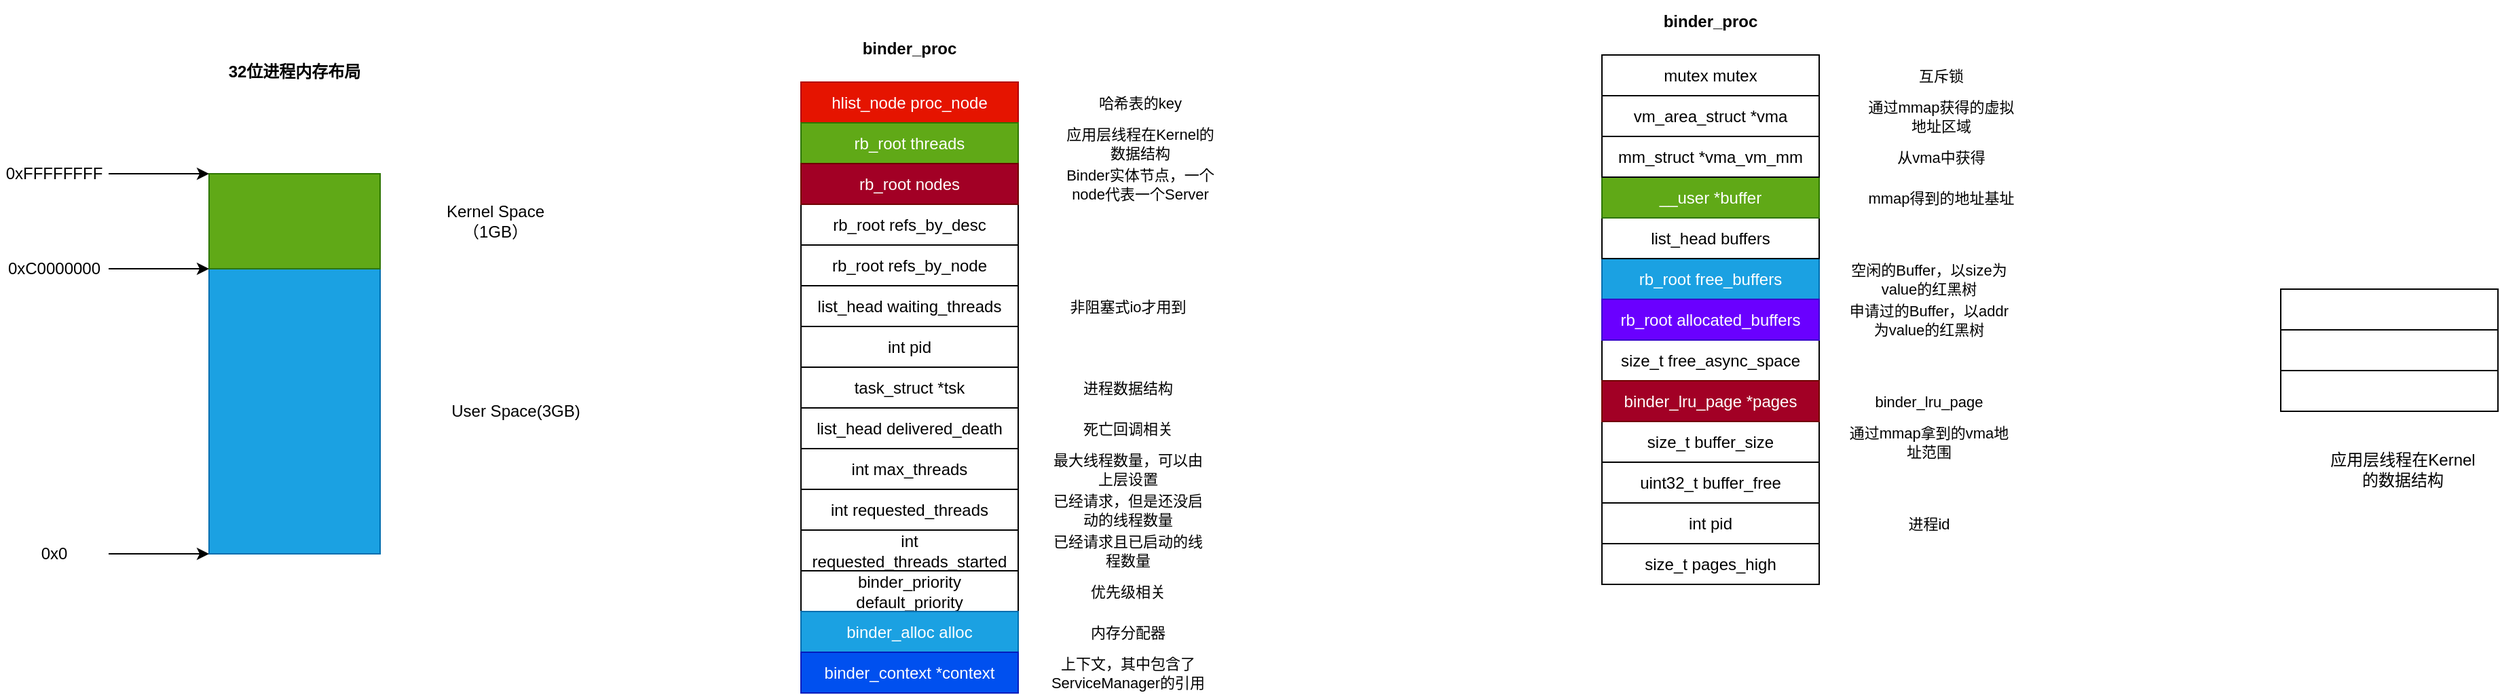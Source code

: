 <mxfile version="20.8.23" type="github">
  <diagram name="第 1 页" id="VdirA_TrU_qkNDLxWXSQ">
    <mxGraphModel dx="1562" dy="826" grid="1" gridSize="10" guides="1" tooltips="1" connect="1" arrows="1" fold="1" page="1" pageScale="1" pageWidth="827" pageHeight="1169" math="0" shadow="0">
      <root>
        <mxCell id="0" />
        <mxCell id="1" parent="0" />
        <mxCell id="vteoiXjWMdSy1sNOXZ3i-1" value="" style="rounded=0;whiteSpace=wrap;html=1;fillColor=#1ba1e2;fontColor=#ffffff;strokeColor=#006EAF;" parent="1" vertex="1">
          <mxGeometry x="294" y="290" width="126" height="210" as="geometry" />
        </mxCell>
        <mxCell id="vteoiXjWMdSy1sNOXZ3i-6" value="" style="rounded=0;whiteSpace=wrap;html=1;fillColor=#60a917;strokeColor=#2D7600;fontColor=#ffffff;" parent="1" vertex="1">
          <mxGeometry x="294" y="220" width="126" height="70" as="geometry" />
        </mxCell>
        <mxCell id="vteoiXjWMdSy1sNOXZ3i-7" value="0x0" style="text;html=1;strokeColor=none;fillColor=none;align=center;verticalAlign=middle;whiteSpace=wrap;rounded=0;" parent="1" vertex="1">
          <mxGeometry x="140" y="485" width="80" height="30" as="geometry" />
        </mxCell>
        <mxCell id="vteoiXjWMdSy1sNOXZ3i-8" value="0xFFFFFFFF" style="text;html=1;strokeColor=none;fillColor=none;align=center;verticalAlign=middle;whiteSpace=wrap;rounded=0;" parent="1" vertex="1">
          <mxGeometry x="140" y="205" width="80" height="30" as="geometry" />
        </mxCell>
        <mxCell id="vteoiXjWMdSy1sNOXZ3i-9" value="0xC0000000" style="text;html=1;strokeColor=none;fillColor=none;align=center;verticalAlign=middle;whiteSpace=wrap;rounded=0;" parent="1" vertex="1">
          <mxGeometry x="140" y="275" width="80" height="30" as="geometry" />
        </mxCell>
        <mxCell id="vteoiXjWMdSy1sNOXZ3i-11" value="" style="endArrow=classic;html=1;rounded=0;entryX=0;entryY=0;entryDx=0;entryDy=0;exitX=1;exitY=0.5;exitDx=0;exitDy=0;" parent="1" source="vteoiXjWMdSy1sNOXZ3i-8" target="vteoiXjWMdSy1sNOXZ3i-6" edge="1">
          <mxGeometry width="50" height="50" relative="1" as="geometry">
            <mxPoint x="240" y="270" as="sourcePoint" />
            <mxPoint x="290" y="220" as="targetPoint" />
          </mxGeometry>
        </mxCell>
        <mxCell id="vteoiXjWMdSy1sNOXZ3i-12" value="" style="endArrow=classic;html=1;rounded=0;entryX=0;entryY=1;entryDx=0;entryDy=0;exitX=1;exitY=0.5;exitDx=0;exitDy=0;" parent="1" source="vteoiXjWMdSy1sNOXZ3i-9" target="vteoiXjWMdSy1sNOXZ3i-6" edge="1">
          <mxGeometry width="50" height="50" relative="1" as="geometry">
            <mxPoint x="170" y="370" as="sourcePoint" />
            <mxPoint x="220" y="320" as="targetPoint" />
          </mxGeometry>
        </mxCell>
        <mxCell id="vteoiXjWMdSy1sNOXZ3i-13" value="" style="endArrow=classic;html=1;rounded=0;entryX=0;entryY=1;entryDx=0;entryDy=0;exitX=1;exitY=0.5;exitDx=0;exitDy=0;" parent="1" source="vteoiXjWMdSy1sNOXZ3i-7" target="vteoiXjWMdSy1sNOXZ3i-1" edge="1">
          <mxGeometry width="50" height="50" relative="1" as="geometry">
            <mxPoint x="230" y="300" as="sourcePoint" />
            <mxPoint x="304" y="300" as="targetPoint" />
          </mxGeometry>
        </mxCell>
        <mxCell id="vteoiXjWMdSy1sNOXZ3i-14" value="Kernel Space（1GB）" style="text;html=1;strokeColor=none;fillColor=none;align=center;verticalAlign=middle;whiteSpace=wrap;rounded=0;" parent="1" vertex="1">
          <mxGeometry x="460" y="240" width="90" height="30" as="geometry" />
        </mxCell>
        <mxCell id="vteoiXjWMdSy1sNOXZ3i-15" value="User Space(3GB)" style="text;html=1;strokeColor=none;fillColor=none;align=center;verticalAlign=middle;whiteSpace=wrap;rounded=0;" parent="1" vertex="1">
          <mxGeometry x="460" y="380" width="120" height="30" as="geometry" />
        </mxCell>
        <mxCell id="vteoiXjWMdSy1sNOXZ3i-16" value="32位进程内存布局" style="text;html=1;strokeColor=none;fillColor=none;align=center;verticalAlign=middle;whiteSpace=wrap;rounded=0;fontStyle=1" parent="1" vertex="1">
          <mxGeometry x="304" y="130" width="106" height="30" as="geometry" />
        </mxCell>
        <mxCell id="vteoiXjWMdSy1sNOXZ3i-18" value="hlist_node proc_node" style="rounded=0;whiteSpace=wrap;html=1;fillColor=#e51400;fontColor=#ffffff;strokeColor=#B20000;" parent="1" vertex="1">
          <mxGeometry x="730" y="152.5" width="160" height="30" as="geometry" />
        </mxCell>
        <mxCell id="vteoiXjWMdSy1sNOXZ3i-19" value="rb_root threads" style="rounded=0;whiteSpace=wrap;html=1;fillColor=#60a917;fontColor=#ffffff;strokeColor=#2D7600;" parent="1" vertex="1">
          <mxGeometry x="730" y="182.5" width="160" height="30" as="geometry" />
        </mxCell>
        <mxCell id="vteoiXjWMdSy1sNOXZ3i-23" value="list_head waiting_threads" style="rounded=0;whiteSpace=wrap;html=1;" parent="1" vertex="1">
          <mxGeometry x="730" y="302.5" width="160" height="30" as="geometry" />
        </mxCell>
        <mxCell id="vteoiXjWMdSy1sNOXZ3i-24" value="rb_root refs_by_node" style="rounded=0;whiteSpace=wrap;html=1;" parent="1" vertex="1">
          <mxGeometry x="730" y="272.5" width="160" height="30" as="geometry" />
        </mxCell>
        <mxCell id="vteoiXjWMdSy1sNOXZ3i-25" value="rb_root refs_by_desc" style="rounded=0;whiteSpace=wrap;html=1;" parent="1" vertex="1">
          <mxGeometry x="730" y="242.5" width="160" height="30" as="geometry" />
        </mxCell>
        <mxCell id="vteoiXjWMdSy1sNOXZ3i-26" value="rb_root nodes" style="rounded=0;whiteSpace=wrap;html=1;fillColor=#a20025;fontColor=#ffffff;strokeColor=#6F0000;" parent="1" vertex="1">
          <mxGeometry x="730" y="212.5" width="160" height="30" as="geometry" />
        </mxCell>
        <mxCell id="vteoiXjWMdSy1sNOXZ3i-40" value="task_struct *tsk" style="rounded=0;whiteSpace=wrap;html=1;" parent="1" vertex="1">
          <mxGeometry x="730" y="362.5" width="160" height="30" as="geometry" />
        </mxCell>
        <mxCell id="vteoiXjWMdSy1sNOXZ3i-41" value="int pid" style="rounded=0;whiteSpace=wrap;html=1;" parent="1" vertex="1">
          <mxGeometry x="730" y="332.5" width="160" height="30" as="geometry" />
        </mxCell>
        <mxCell id="vteoiXjWMdSy1sNOXZ3i-45" value="int max_threads" style="rounded=0;whiteSpace=wrap;html=1;" parent="1" vertex="1">
          <mxGeometry x="730" y="422.5" width="160" height="30" as="geometry" />
        </mxCell>
        <mxCell id="vteoiXjWMdSy1sNOXZ3i-46" value="int requested_threads" style="rounded=0;whiteSpace=wrap;html=1;" parent="1" vertex="1">
          <mxGeometry x="730" y="452.5" width="160" height="30" as="geometry" />
        </mxCell>
        <mxCell id="vteoiXjWMdSy1sNOXZ3i-47" value="list_head delivered_death" style="rounded=0;whiteSpace=wrap;html=1;" parent="1" vertex="1">
          <mxGeometry x="730" y="392.5" width="160" height="30" as="geometry" />
        </mxCell>
        <mxCell id="vteoiXjWMdSy1sNOXZ3i-48" value="binder_priority default_priority" style="rounded=0;whiteSpace=wrap;html=1;" parent="1" vertex="1">
          <mxGeometry x="730" y="512.5" width="160" height="30" as="geometry" />
        </mxCell>
        <mxCell id="vteoiXjWMdSy1sNOXZ3i-49" value="binder_alloc alloc" style="rounded=0;whiteSpace=wrap;html=1;fillColor=#1ba1e2;fontColor=#ffffff;strokeColor=#006EAF;" parent="1" vertex="1">
          <mxGeometry x="730" y="542.5" width="160" height="30" as="geometry" />
        </mxCell>
        <mxCell id="vteoiXjWMdSy1sNOXZ3i-50" value="int requested_threads_started" style="rounded=0;whiteSpace=wrap;html=1;" parent="1" vertex="1">
          <mxGeometry x="730" y="482.5" width="160" height="30" as="geometry" />
        </mxCell>
        <mxCell id="vteoiXjWMdSy1sNOXZ3i-54" value="" style="rounded=0;whiteSpace=wrap;html=1;" parent="1" vertex="1">
          <mxGeometry x="1820" y="335" width="160" height="30" as="geometry" />
        </mxCell>
        <mxCell id="vteoiXjWMdSy1sNOXZ3i-55" value="" style="rounded=0;whiteSpace=wrap;html=1;" parent="1" vertex="1">
          <mxGeometry x="1820" y="365" width="160" height="30" as="geometry" />
        </mxCell>
        <mxCell id="vteoiXjWMdSy1sNOXZ3i-56" value="" style="rounded=0;whiteSpace=wrap;html=1;" parent="1" vertex="1">
          <mxGeometry x="1820" y="305" width="160" height="30" as="geometry" />
        </mxCell>
        <mxCell id="vteoiXjWMdSy1sNOXZ3i-59" value="binder_context *context" style="rounded=0;whiteSpace=wrap;html=1;fillColor=#0050ef;fontColor=#ffffff;strokeColor=#001DBC;" parent="1" vertex="1">
          <mxGeometry x="730" y="572.5" width="160" height="30" as="geometry" />
        </mxCell>
        <mxCell id="vteoiXjWMdSy1sNOXZ3i-60" value="binder_proc" style="text;html=1;strokeColor=none;fillColor=none;align=center;verticalAlign=middle;whiteSpace=wrap;rounded=0;fontStyle=1" parent="1" vertex="1">
          <mxGeometry x="780" y="112.5" width="60" height="30" as="geometry" />
        </mxCell>
        <mxCell id="vteoiXjWMdSy1sNOXZ3i-61" value="哈希表的key" style="text;html=1;strokeColor=none;fillColor=none;align=center;verticalAlign=middle;whiteSpace=wrap;rounded=0;fontSize=11;" parent="1" vertex="1">
          <mxGeometry x="920" y="152.5" width="120" height="30" as="geometry" />
        </mxCell>
        <mxCell id="vteoiXjWMdSy1sNOXZ3i-63" value="应用层线程在Kernel的数据结构" style="text;html=1;strokeColor=none;fillColor=none;align=center;verticalAlign=middle;whiteSpace=wrap;rounded=0;fontSize=11;" parent="1" vertex="1">
          <mxGeometry x="920" y="182.5" width="120" height="30" as="geometry" />
        </mxCell>
        <mxCell id="vteoiXjWMdSy1sNOXZ3i-66" value="应用层线程在Kernel的数据结构" style="text;html=1;strokeColor=none;fillColor=none;align=center;verticalAlign=middle;whiteSpace=wrap;rounded=0;" parent="1" vertex="1">
          <mxGeometry x="1850" y="422.5" width="120" height="30" as="geometry" />
        </mxCell>
        <mxCell id="vteoiXjWMdSy1sNOXZ3i-67" value="Binder实体节点，一个node代表一个Server" style="text;html=1;strokeColor=none;fillColor=none;align=center;verticalAlign=middle;whiteSpace=wrap;rounded=0;fontSize=11;" parent="1" vertex="1">
          <mxGeometry x="920" y="212.5" width="120" height="30" as="geometry" />
        </mxCell>
        <mxCell id="vteoiXjWMdSy1sNOXZ3i-68" value="非阻塞式io才用到" style="text;html=1;strokeColor=none;fillColor=none;align=center;verticalAlign=middle;whiteSpace=wrap;rounded=0;fontSize=11;" parent="1" vertex="1">
          <mxGeometry x="911" y="302.5" width="120" height="30" as="geometry" />
        </mxCell>
        <mxCell id="vteoiXjWMdSy1sNOXZ3i-69" value="进程数据结构" style="text;html=1;strokeColor=none;fillColor=none;align=center;verticalAlign=middle;whiteSpace=wrap;rounded=0;fontSize=11;" parent="1" vertex="1">
          <mxGeometry x="911" y="362.5" width="120" height="30" as="geometry" />
        </mxCell>
        <mxCell id="vteoiXjWMdSy1sNOXZ3i-70" value="死亡回调相关" style="text;html=1;strokeColor=none;fillColor=none;align=center;verticalAlign=middle;whiteSpace=wrap;rounded=0;fontSize=11;" parent="1" vertex="1">
          <mxGeometry x="911" y="392.5" width="120" height="30" as="geometry" />
        </mxCell>
        <mxCell id="vteoiXjWMdSy1sNOXZ3i-71" value="最大线程数量，可以由上层设置" style="text;html=1;strokeColor=none;fillColor=none;align=center;verticalAlign=middle;whiteSpace=wrap;rounded=0;fontSize=11;" parent="1" vertex="1">
          <mxGeometry x="911" y="422.5" width="120" height="30" as="geometry" />
        </mxCell>
        <mxCell id="vteoiXjWMdSy1sNOXZ3i-73" value="已经请求且已启动的线程数量" style="text;html=1;strokeColor=none;fillColor=none;align=center;verticalAlign=middle;whiteSpace=wrap;rounded=0;fontSize=11;" parent="1" vertex="1">
          <mxGeometry x="911" y="482.5" width="120" height="30" as="geometry" />
        </mxCell>
        <mxCell id="vteoiXjWMdSy1sNOXZ3i-74" value="已经请求，但是还没启动的线程数量" style="text;html=1;strokeColor=none;fillColor=none;align=center;verticalAlign=middle;whiteSpace=wrap;rounded=0;fontSize=11;" parent="1" vertex="1">
          <mxGeometry x="911" y="452.5" width="120" height="30" as="geometry" />
        </mxCell>
        <mxCell id="vteoiXjWMdSy1sNOXZ3i-75" value="内存分配器" style="text;html=1;strokeColor=none;fillColor=none;align=center;verticalAlign=middle;whiteSpace=wrap;rounded=0;fontSize=11;" parent="1" vertex="1">
          <mxGeometry x="911" y="542.5" width="120" height="30" as="geometry" />
        </mxCell>
        <mxCell id="vteoiXjWMdSy1sNOXZ3i-76" value="优先级相关" style="text;html=1;strokeColor=none;fillColor=none;align=center;verticalAlign=middle;whiteSpace=wrap;rounded=0;fontSize=11;" parent="1" vertex="1">
          <mxGeometry x="911" y="512.5" width="120" height="30" as="geometry" />
        </mxCell>
        <mxCell id="vteoiXjWMdSy1sNOXZ3i-77" value="mutex mutex" style="rounded=0;whiteSpace=wrap;html=1;" parent="1" vertex="1">
          <mxGeometry x="1320" y="132.5" width="160" height="30" as="geometry" />
        </mxCell>
        <mxCell id="vteoiXjWMdSy1sNOXZ3i-78" value="vm_area_struct *vma" style="rounded=0;whiteSpace=wrap;html=1;" parent="1" vertex="1">
          <mxGeometry x="1320" y="162.5" width="160" height="30" as="geometry" />
        </mxCell>
        <mxCell id="vteoiXjWMdSy1sNOXZ3i-79" value="rb_root free_buffers" style="rounded=0;whiteSpace=wrap;html=1;fillColor=#1ba1e2;fontColor=#ffffff;strokeColor=#006EAF;" parent="1" vertex="1">
          <mxGeometry x="1320" y="282.5" width="160" height="30" as="geometry" />
        </mxCell>
        <mxCell id="vteoiXjWMdSy1sNOXZ3i-80" value="list_head buffers" style="rounded=0;whiteSpace=wrap;html=1;" parent="1" vertex="1">
          <mxGeometry x="1320" y="252.5" width="160" height="30" as="geometry" />
        </mxCell>
        <mxCell id="vteoiXjWMdSy1sNOXZ3i-81" value="__user *buffer" style="rounded=0;whiteSpace=wrap;html=1;fillColor=#60a917;fontColor=#ffffff;strokeColor=#2D7600;" parent="1" vertex="1">
          <mxGeometry x="1320" y="222.5" width="160" height="30" as="geometry" />
        </mxCell>
        <mxCell id="vteoiXjWMdSy1sNOXZ3i-82" value="mm_struct *vma_vm_mm" style="rounded=0;whiteSpace=wrap;html=1;" parent="1" vertex="1">
          <mxGeometry x="1320" y="192.5" width="160" height="30" as="geometry" />
        </mxCell>
        <mxCell id="vteoiXjWMdSy1sNOXZ3i-83" value="size_t free_async_space" style="rounded=0;whiteSpace=wrap;html=1;" parent="1" vertex="1">
          <mxGeometry x="1320" y="342.5" width="160" height="30" as="geometry" />
        </mxCell>
        <mxCell id="vteoiXjWMdSy1sNOXZ3i-84" value="rb_root allocated_buffers" style="rounded=0;whiteSpace=wrap;html=1;fillColor=#6a00ff;fontColor=#ffffff;strokeColor=#3700CC;" parent="1" vertex="1">
          <mxGeometry x="1320" y="312.5" width="160" height="30" as="geometry" />
        </mxCell>
        <mxCell id="vteoiXjWMdSy1sNOXZ3i-85" value="size_t buffer_size" style="rounded=0;whiteSpace=wrap;html=1;" parent="1" vertex="1">
          <mxGeometry x="1320" y="402.5" width="160" height="30" as="geometry" />
        </mxCell>
        <mxCell id="vteoiXjWMdSy1sNOXZ3i-86" value="uint32_t buffer_free" style="rounded=0;whiteSpace=wrap;html=1;" parent="1" vertex="1">
          <mxGeometry x="1320" y="432.5" width="160" height="30" as="geometry" />
        </mxCell>
        <mxCell id="vteoiXjWMdSy1sNOXZ3i-87" value="binder_lru_page *pages" style="rounded=0;whiteSpace=wrap;html=1;fillColor=#a20025;fontColor=#ffffff;strokeColor=#6F0000;" parent="1" vertex="1">
          <mxGeometry x="1320" y="372.5" width="160" height="30" as="geometry" />
        </mxCell>
        <mxCell id="vteoiXjWMdSy1sNOXZ3i-88" value="size_t pages_high" style="rounded=0;whiteSpace=wrap;html=1;" parent="1" vertex="1">
          <mxGeometry x="1320" y="492.5" width="160" height="30" as="geometry" />
        </mxCell>
        <mxCell id="vteoiXjWMdSy1sNOXZ3i-90" value="int pid" style="rounded=0;whiteSpace=wrap;html=1;" parent="1" vertex="1">
          <mxGeometry x="1320" y="462.5" width="160" height="30" as="geometry" />
        </mxCell>
        <mxCell id="vteoiXjWMdSy1sNOXZ3i-94" value="binder_proc" style="text;html=1;strokeColor=none;fillColor=none;align=center;verticalAlign=middle;whiteSpace=wrap;rounded=0;fontStyle=1" parent="1" vertex="1">
          <mxGeometry x="1370" y="92.5" width="60" height="30" as="geometry" />
        </mxCell>
        <mxCell id="vteoiXjWMdSy1sNOXZ3i-95" value="互斥锁" style="text;html=1;strokeColor=none;fillColor=none;align=center;verticalAlign=middle;whiteSpace=wrap;rounded=0;fontSize=11;" parent="1" vertex="1">
          <mxGeometry x="1510" y="132.5" width="120" height="30" as="geometry" />
        </mxCell>
        <mxCell id="vteoiXjWMdSy1sNOXZ3i-96" value="通过mmap获得的虚拟地址区域" style="text;html=1;strokeColor=none;fillColor=none;align=center;verticalAlign=middle;whiteSpace=wrap;rounded=0;fontSize=11;" parent="1" vertex="1">
          <mxGeometry x="1510" y="162.5" width="120" height="30" as="geometry" />
        </mxCell>
        <mxCell id="vteoiXjWMdSy1sNOXZ3i-97" value="从vma中获得" style="text;html=1;strokeColor=none;fillColor=none;align=center;verticalAlign=middle;whiteSpace=wrap;rounded=0;fontSize=11;" parent="1" vertex="1">
          <mxGeometry x="1510" y="192.5" width="120" height="30" as="geometry" />
        </mxCell>
        <mxCell id="vteoiXjWMdSy1sNOXZ3i-98" value="空闲的Buffer，以size为value的红黑树" style="text;html=1;strokeColor=none;fillColor=none;align=center;verticalAlign=middle;whiteSpace=wrap;rounded=0;fontSize=11;" parent="1" vertex="1">
          <mxGeometry x="1501" y="282.5" width="120" height="30" as="geometry" />
        </mxCell>
        <mxCell id="vteoiXjWMdSy1sNOXZ3i-100" value="binder_lru_page" style="text;html=1;strokeColor=none;fillColor=none;align=center;verticalAlign=middle;whiteSpace=wrap;rounded=0;fontSize=11;" parent="1" vertex="1">
          <mxGeometry x="1501" y="372.5" width="120" height="30" as="geometry" />
        </mxCell>
        <mxCell id="vteoiXjWMdSy1sNOXZ3i-101" value="通过mmap拿到的vma地址范围" style="text;html=1;strokeColor=none;fillColor=none;align=center;verticalAlign=middle;whiteSpace=wrap;rounded=0;fontSize=11;" parent="1" vertex="1">
          <mxGeometry x="1501" y="402.5" width="120" height="30" as="geometry" />
        </mxCell>
        <mxCell id="vteoiXjWMdSy1sNOXZ3i-102" value="进程id" style="text;html=1;strokeColor=none;fillColor=none;align=center;verticalAlign=middle;whiteSpace=wrap;rounded=0;fontSize=11;" parent="1" vertex="1">
          <mxGeometry x="1501" y="462.5" width="120" height="30" as="geometry" />
        </mxCell>
        <mxCell id="vteoiXjWMdSy1sNOXZ3i-106" value="上下文，其中包含了ServiceManager的引用" style="text;html=1;strokeColor=none;fillColor=none;align=center;verticalAlign=middle;whiteSpace=wrap;rounded=0;fontSize=11;" parent="1" vertex="1">
          <mxGeometry x="911" y="572.5" width="120" height="30" as="geometry" />
        </mxCell>
        <mxCell id="RzsHH43f9S2p3S7kqBoZ-1" value="mmap得到的地址基址" style="text;html=1;strokeColor=none;fillColor=none;align=center;verticalAlign=middle;whiteSpace=wrap;rounded=0;fontSize=11;" vertex="1" parent="1">
          <mxGeometry x="1510" y="222.5" width="120" height="30" as="geometry" />
        </mxCell>
        <mxCell id="RzsHH43f9S2p3S7kqBoZ-3" value="申请过的Buffer，以addr为value的红黑树" style="text;html=1;strokeColor=none;fillColor=none;align=center;verticalAlign=middle;whiteSpace=wrap;rounded=0;fontSize=11;" vertex="1" parent="1">
          <mxGeometry x="1501" y="312.5" width="120" height="30" as="geometry" />
        </mxCell>
      </root>
    </mxGraphModel>
  </diagram>
</mxfile>
